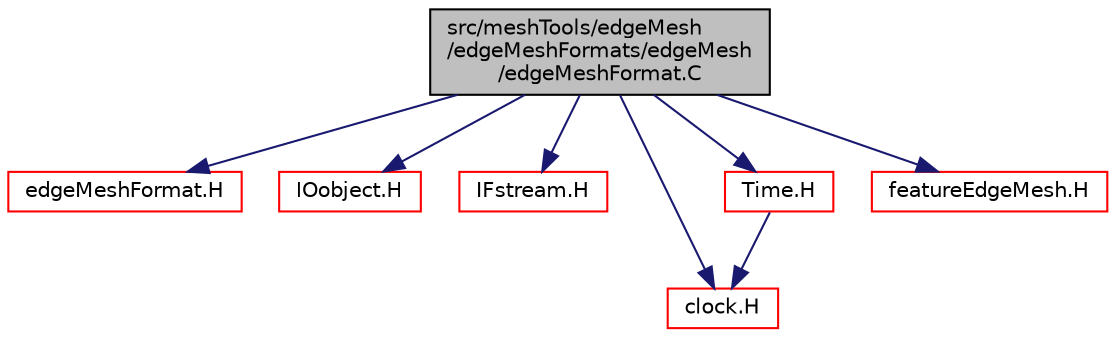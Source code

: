 digraph "src/meshTools/edgeMesh/edgeMeshFormats/edgeMesh/edgeMeshFormat.C"
{
  bgcolor="transparent";
  edge [fontname="Helvetica",fontsize="10",labelfontname="Helvetica",labelfontsize="10"];
  node [fontname="Helvetica",fontsize="10",shape=record];
  Node1 [label="src/meshTools/edgeMesh\l/edgeMeshFormats/edgeMesh\l/edgeMeshFormat.C",height=0.2,width=0.4,color="black", fillcolor="grey75", style="filled" fontcolor="black"];
  Node1 -> Node2 [color="midnightblue",fontsize="10",style="solid",fontname="Helvetica"];
  Node2 [label="edgeMeshFormat.H",height=0.2,width=0.4,color="red",URL="$edgeMeshFormat_8H.html"];
  Node1 -> Node3 [color="midnightblue",fontsize="10",style="solid",fontname="Helvetica"];
  Node3 [label="IOobject.H",height=0.2,width=0.4,color="red",URL="$IOobject_8H.html"];
  Node1 -> Node4 [color="midnightblue",fontsize="10",style="solid",fontname="Helvetica"];
  Node4 [label="IFstream.H",height=0.2,width=0.4,color="red",URL="$IFstream_8H.html"];
  Node1 -> Node5 [color="midnightblue",fontsize="10",style="solid",fontname="Helvetica"];
  Node5 [label="clock.H",height=0.2,width=0.4,color="red",URL="$clock_8H.html"];
  Node1 -> Node6 [color="midnightblue",fontsize="10",style="solid",fontname="Helvetica"];
  Node6 [label="Time.H",height=0.2,width=0.4,color="red",URL="$Time_8H.html"];
  Node6 -> Node5 [color="midnightblue",fontsize="10",style="solid",fontname="Helvetica"];
  Node1 -> Node7 [color="midnightblue",fontsize="10",style="solid",fontname="Helvetica"];
  Node7 [label="featureEdgeMesh.H",height=0.2,width=0.4,color="red",URL="$featureEdgeMesh_8H.html"];
}
